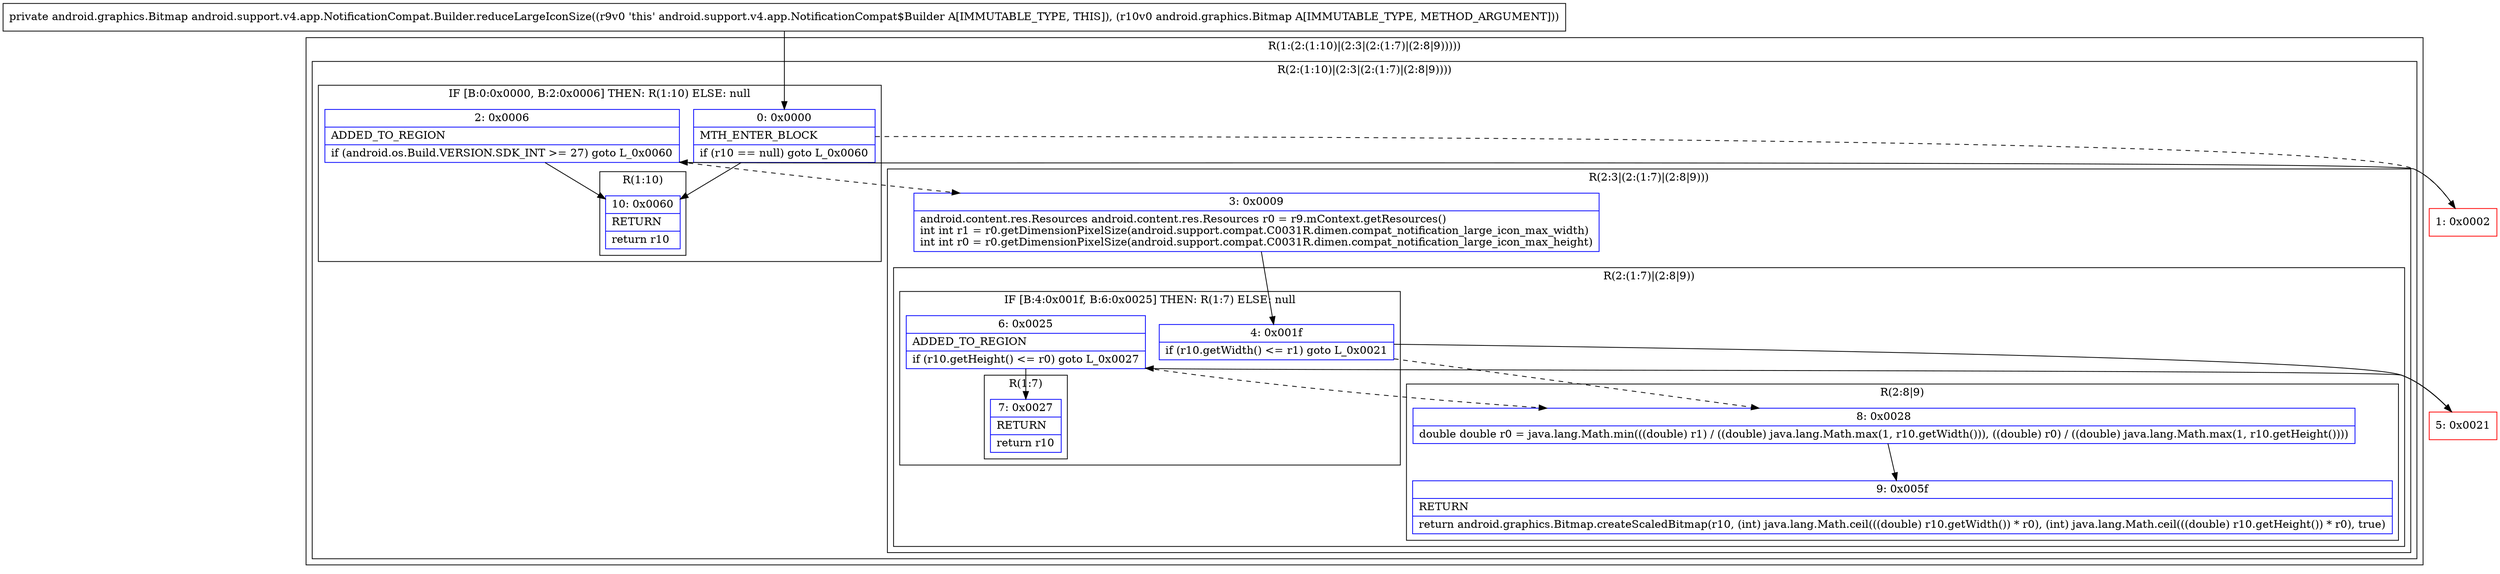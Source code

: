 digraph "CFG forandroid.support.v4.app.NotificationCompat.Builder.reduceLargeIconSize(Landroid\/graphics\/Bitmap;)Landroid\/graphics\/Bitmap;" {
subgraph cluster_Region_920871153 {
label = "R(1:(2:(1:10)|(2:3|(2:(1:7)|(2:8|9)))))";
node [shape=record,color=blue];
subgraph cluster_Region_1891574085 {
label = "R(2:(1:10)|(2:3|(2:(1:7)|(2:8|9))))";
node [shape=record,color=blue];
subgraph cluster_IfRegion_1207754462 {
label = "IF [B:0:0x0000, B:2:0x0006] THEN: R(1:10) ELSE: null";
node [shape=record,color=blue];
Node_0 [shape=record,label="{0\:\ 0x0000|MTH_ENTER_BLOCK\l|if (r10 == null) goto L_0x0060\l}"];
Node_2 [shape=record,label="{2\:\ 0x0006|ADDED_TO_REGION\l|if (android.os.Build.VERSION.SDK_INT \>= 27) goto L_0x0060\l}"];
subgraph cluster_Region_458868777 {
label = "R(1:10)";
node [shape=record,color=blue];
Node_10 [shape=record,label="{10\:\ 0x0060|RETURN\l|return r10\l}"];
}
}
subgraph cluster_Region_436306707 {
label = "R(2:3|(2:(1:7)|(2:8|9)))";
node [shape=record,color=blue];
Node_3 [shape=record,label="{3\:\ 0x0009|android.content.res.Resources android.content.res.Resources r0 = r9.mContext.getResources()\lint int r1 = r0.getDimensionPixelSize(android.support.compat.C0031R.dimen.compat_notification_large_icon_max_width)\lint int r0 = r0.getDimensionPixelSize(android.support.compat.C0031R.dimen.compat_notification_large_icon_max_height)\l}"];
subgraph cluster_Region_915457883 {
label = "R(2:(1:7)|(2:8|9))";
node [shape=record,color=blue];
subgraph cluster_IfRegion_606160595 {
label = "IF [B:4:0x001f, B:6:0x0025] THEN: R(1:7) ELSE: null";
node [shape=record,color=blue];
Node_4 [shape=record,label="{4\:\ 0x001f|if (r10.getWidth() \<= r1) goto L_0x0021\l}"];
Node_6 [shape=record,label="{6\:\ 0x0025|ADDED_TO_REGION\l|if (r10.getHeight() \<= r0) goto L_0x0027\l}"];
subgraph cluster_Region_1059880389 {
label = "R(1:7)";
node [shape=record,color=blue];
Node_7 [shape=record,label="{7\:\ 0x0027|RETURN\l|return r10\l}"];
}
}
subgraph cluster_Region_1762427078 {
label = "R(2:8|9)";
node [shape=record,color=blue];
Node_8 [shape=record,label="{8\:\ 0x0028|double double r0 = java.lang.Math.min(((double) r1) \/ ((double) java.lang.Math.max(1, r10.getWidth())), ((double) r0) \/ ((double) java.lang.Math.max(1, r10.getHeight())))\l}"];
Node_9 [shape=record,label="{9\:\ 0x005f|RETURN\l|return android.graphics.Bitmap.createScaledBitmap(r10, (int) java.lang.Math.ceil(((double) r10.getWidth()) * r0), (int) java.lang.Math.ceil(((double) r10.getHeight()) * r0), true)\l}"];
}
}
}
}
}
Node_1 [shape=record,color=red,label="{1\:\ 0x0002}"];
Node_5 [shape=record,color=red,label="{5\:\ 0x0021}"];
MethodNode[shape=record,label="{private android.graphics.Bitmap android.support.v4.app.NotificationCompat.Builder.reduceLargeIconSize((r9v0 'this' android.support.v4.app.NotificationCompat$Builder A[IMMUTABLE_TYPE, THIS]), (r10v0 android.graphics.Bitmap A[IMMUTABLE_TYPE, METHOD_ARGUMENT])) }"];
MethodNode -> Node_0;
Node_0 -> Node_1[style=dashed];
Node_0 -> Node_10;
Node_2 -> Node_3[style=dashed];
Node_2 -> Node_10;
Node_3 -> Node_4;
Node_4 -> Node_5;
Node_4 -> Node_8[style=dashed];
Node_6 -> Node_7;
Node_6 -> Node_8[style=dashed];
Node_8 -> Node_9;
Node_1 -> Node_2;
Node_5 -> Node_6;
}

